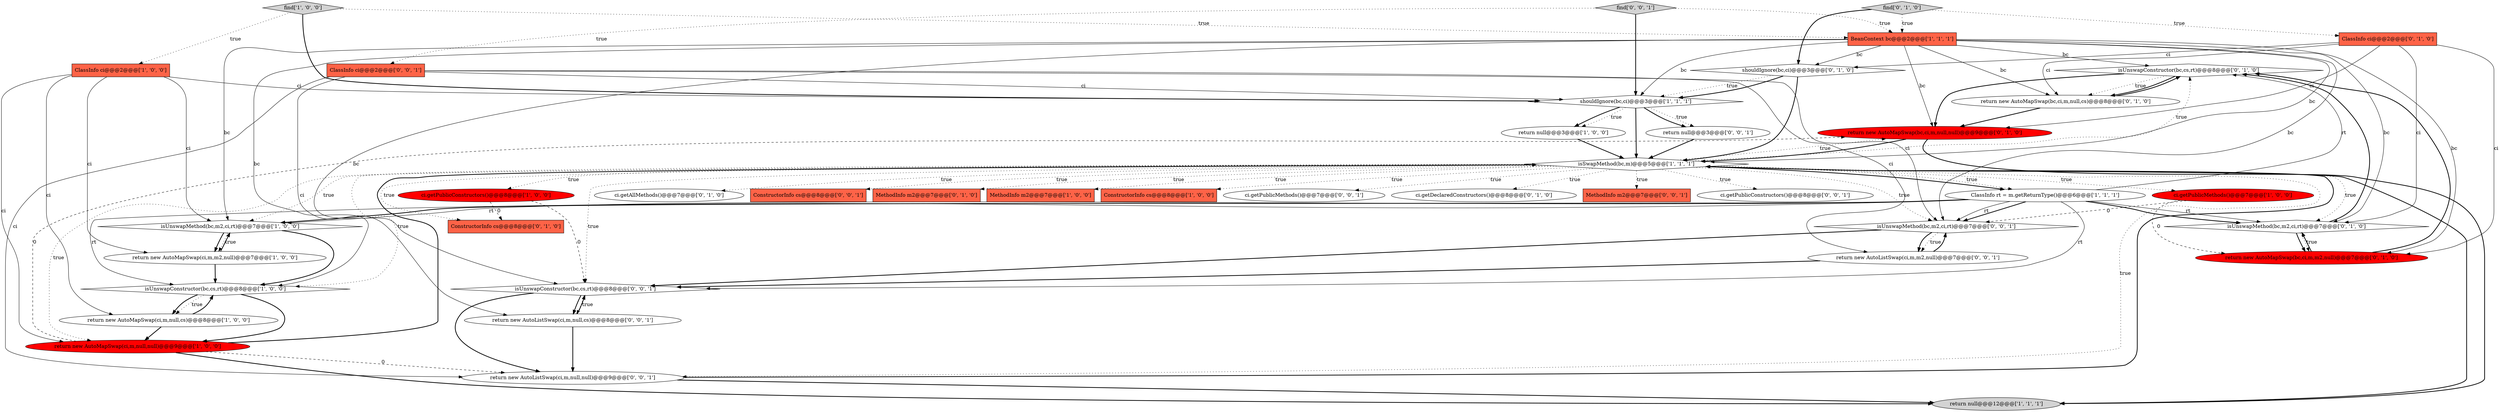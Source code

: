 digraph {
21 [style = filled, label = "isUnswapConstructor(bc,cs,rt)@@@8@@@['0', '1', '0']", fillcolor = white, shape = diamond image = "AAA0AAABBB2BBB"];
17 [style = filled, label = "ci.getAllMethods()@@@7@@@['0', '1', '0']", fillcolor = white, shape = ellipse image = "AAA0AAABBB2BBB"];
40 [style = filled, label = "isUnswapConstructor(bc,cs,rt)@@@8@@@['0', '0', '1']", fillcolor = white, shape = diamond image = "AAA0AAABBB3BBB"];
1 [style = filled, label = "isUnswapMethod(bc,m2,ci,rt)@@@7@@@['1', '0', '0']", fillcolor = white, shape = diamond image = "AAA0AAABBB1BBB"];
32 [style = filled, label = "return null@@@3@@@['0', '0', '1']", fillcolor = white, shape = ellipse image = "AAA0AAABBB3BBB"];
35 [style = filled, label = "return new AutoListSwap(ci,m,null,null)@@@9@@@['0', '0', '1']", fillcolor = white, shape = ellipse image = "AAA0AAABBB3BBB"];
34 [style = filled, label = "ConstructorInfo cs@@@8@@@['0', '0', '1']", fillcolor = tomato, shape = box image = "AAA0AAABBB3BBB"];
18 [style = filled, label = "shouldIgnore(bc,ci)@@@3@@@['0', '1', '0']", fillcolor = white, shape = diamond image = "AAA0AAABBB2BBB"];
28 [style = filled, label = "ConstructorInfo cs@@@8@@@['0', '1', '0']", fillcolor = tomato, shape = box image = "AAA1AAABBB2BBB"];
19 [style = filled, label = "MethodInfo m2@@@7@@@['0', '1', '0']", fillcolor = tomato, shape = box image = "AAA0AAABBB2BBB"];
23 [style = filled, label = "isUnswapMethod(bc,m2,ci,rt)@@@7@@@['0', '1', '0']", fillcolor = white, shape = diamond image = "AAA0AAABBB2BBB"];
5 [style = filled, label = "MethodInfo m2@@@7@@@['1', '0', '0']", fillcolor = tomato, shape = box image = "AAA0AAABBB1BBB"];
2 [style = filled, label = "ClassInfo ci@@@2@@@['1', '0', '0']", fillcolor = tomato, shape = box image = "AAA0AAABBB1BBB"];
8 [style = filled, label = "isSwapMethod(bc,m)@@@5@@@['1', '1', '1']", fillcolor = white, shape = diamond image = "AAA0AAABBB1BBB"];
6 [style = filled, label = "return new AutoMapSwap(ci,m,m2,null)@@@7@@@['1', '0', '0']", fillcolor = white, shape = ellipse image = "AAA0AAABBB1BBB"];
36 [style = filled, label = "return new AutoListSwap(ci,m,null,cs)@@@8@@@['0', '0', '1']", fillcolor = white, shape = ellipse image = "AAA0AAABBB3BBB"];
39 [style = filled, label = "isUnswapMethod(bc,m2,ci,rt)@@@7@@@['0', '0', '1']", fillcolor = white, shape = diamond image = "AAA0AAABBB3BBB"];
11 [style = filled, label = "ConstructorInfo cs@@@8@@@['1', '0', '0']", fillcolor = tomato, shape = box image = "AAA0AAABBB1BBB"];
27 [style = filled, label = "return new AutoMapSwap(bc,ci,m,null,cs)@@@8@@@['0', '1', '0']", fillcolor = white, shape = ellipse image = "AAA0AAABBB2BBB"];
3 [style = filled, label = "isUnswapConstructor(bc,cs,rt)@@@8@@@['1', '0', '0']", fillcolor = white, shape = diamond image = "AAA0AAABBB1BBB"];
25 [style = filled, label = "find['0', '1', '0']", fillcolor = lightgray, shape = diamond image = "AAA0AAABBB2BBB"];
26 [style = filled, label = "return new AutoMapSwap(bc,ci,m,m2,null)@@@7@@@['0', '1', '0']", fillcolor = red, shape = ellipse image = "AAA1AAABBB2BBB"];
7 [style = filled, label = "return null@@@3@@@['1', '0', '0']", fillcolor = white, shape = ellipse image = "AAA0AAABBB1BBB"];
24 [style = filled, label = "ClassInfo ci@@@2@@@['0', '1', '0']", fillcolor = tomato, shape = box image = "AAA0AAABBB2BBB"];
0 [style = filled, label = "find['1', '0', '0']", fillcolor = lightgray, shape = diamond image = "AAA0AAABBB1BBB"];
29 [style = filled, label = "ClassInfo ci@@@2@@@['0', '0', '1']", fillcolor = tomato, shape = box image = "AAA0AAABBB3BBB"];
13 [style = filled, label = "BeanContext bc@@@2@@@['1', '1', '1']", fillcolor = tomato, shape = box image = "AAA0AAABBB1BBB"];
9 [style = filled, label = "ci.getPublicMethods()@@@7@@@['1', '0', '0']", fillcolor = red, shape = ellipse image = "AAA1AAABBB1BBB"];
4 [style = filled, label = "return new AutoMapSwap(ci,m,null,cs)@@@8@@@['1', '0', '0']", fillcolor = white, shape = ellipse image = "AAA0AAABBB1BBB"];
16 [style = filled, label = "ci.getPublicConstructors()@@@8@@@['1', '0', '0']", fillcolor = red, shape = ellipse image = "AAA1AAABBB1BBB"];
38 [style = filled, label = "ci.getPublicMethods()@@@7@@@['0', '0', '1']", fillcolor = white, shape = ellipse image = "AAA0AAABBB3BBB"];
15 [style = filled, label = "return new AutoMapSwap(ci,m,null,null)@@@9@@@['1', '0', '0']", fillcolor = red, shape = ellipse image = "AAA1AAABBB1BBB"];
22 [style = filled, label = "ci.getDeclaredConstructors()@@@8@@@['0', '1', '0']", fillcolor = white, shape = ellipse image = "AAA0AAABBB2BBB"];
33 [style = filled, label = "MethodInfo m2@@@7@@@['0', '0', '1']", fillcolor = tomato, shape = box image = "AAA0AAABBB3BBB"];
10 [style = filled, label = "ClassInfo rt = m.getReturnType()@@@6@@@['1', '1', '1']", fillcolor = white, shape = ellipse image = "AAA0AAABBB1BBB"];
14 [style = filled, label = "shouldIgnore(bc,ci)@@@3@@@['1', '1', '1']", fillcolor = white, shape = diamond image = "AAA0AAABBB1BBB"];
37 [style = filled, label = "return new AutoListSwap(ci,m,m2,null)@@@7@@@['0', '0', '1']", fillcolor = white, shape = ellipse image = "AAA0AAABBB3BBB"];
12 [style = filled, label = "return null@@@12@@@['1', '1', '1']", fillcolor = lightgray, shape = ellipse image = "AAA0AAABBB1BBB"];
31 [style = filled, label = "find['0', '0', '1']", fillcolor = lightgray, shape = diamond image = "AAA0AAABBB3BBB"];
20 [style = filled, label = "return new AutoMapSwap(bc,ci,m,null,null)@@@9@@@['0', '1', '0']", fillcolor = red, shape = ellipse image = "AAA1AAABBB2BBB"];
30 [style = filled, label = "ci.getPublicConstructors()@@@8@@@['0', '0', '1']", fillcolor = white, shape = ellipse image = "AAA0AAABBB3BBB"];
29->14 [style = solid, label="ci"];
9->39 [style = dashed, label="0"];
6->3 [style = bold, label=""];
13->26 [style = solid, label="bc"];
8->28 [style = dotted, label="true"];
8->30 [style = dotted, label="true"];
14->32 [style = dotted, label="true"];
8->10 [style = bold, label=""];
4->15 [style = bold, label=""];
8->16 [style = dotted, label="true"];
2->6 [style = solid, label="ci"];
21->27 [style = dotted, label="true"];
40->36 [style = dotted, label="true"];
7->8 [style = bold, label=""];
2->4 [style = solid, label="ci"];
3->4 [style = bold, label=""];
14->7 [style = bold, label=""];
0->14 [style = bold, label=""];
10->39 [style = bold, label=""];
24->18 [style = solid, label="ci"];
14->7 [style = dotted, label="true"];
35->8 [style = bold, label=""];
8->22 [style = dotted, label="true"];
10->23 [style = solid, label="rt"];
1->6 [style = dotted, label="true"];
8->20 [style = dotted, label="true"];
16->28 [style = dashed, label="0"];
35->12 [style = bold, label=""];
10->39 [style = solid, label="rt"];
8->38 [style = dotted, label="true"];
31->14 [style = bold, label=""];
13->14 [style = solid, label="bc"];
4->3 [style = bold, label=""];
8->17 [style = dotted, label="true"];
8->23 [style = dotted, label="true"];
8->40 [style = dotted, label="true"];
29->36 [style = solid, label="ci"];
8->34 [style = dotted, label="true"];
13->27 [style = solid, label="bc"];
13->3 [style = solid, label="bc"];
29->35 [style = solid, label="ci"];
20->8 [style = bold, label=""];
10->40 [style = solid, label="rt"];
8->33 [style = dotted, label="true"];
13->20 [style = solid, label="bc"];
14->8 [style = bold, label=""];
2->1 [style = solid, label="ci"];
15->12 [style = bold, label=""];
36->35 [style = bold, label=""];
31->29 [style = dotted, label="true"];
10->1 [style = bold, label=""];
24->26 [style = solid, label="ci"];
27->20 [style = bold, label=""];
16->40 [style = dashed, label="0"];
24->27 [style = solid, label="ci"];
8->19 [style = dotted, label="true"];
39->37 [style = bold, label=""];
15->20 [style = dashed, label="0"];
13->21 [style = solid, label="bc"];
36->40 [style = bold, label=""];
40->35 [style = bold, label=""];
13->18 [style = solid, label="bc"];
8->21 [style = dotted, label="true"];
8->35 [style = dotted, label="true"];
21->27 [style = bold, label=""];
10->1 [style = solid, label="rt"];
13->39 [style = solid, label="bc"];
1->3 [style = bold, label=""];
25->18 [style = bold, label=""];
8->15 [style = dotted, label="true"];
8->39 [style = dotted, label="true"];
25->24 [style = dotted, label="true"];
10->3 [style = solid, label="rt"];
25->13 [style = dotted, label="true"];
13->1 [style = solid, label="bc"];
29->37 [style = solid, label="ci"];
8->3 [style = dotted, label="true"];
26->21 [style = bold, label=""];
15->35 [style = dashed, label="0"];
6->1 [style = bold, label=""];
39->37 [style = dotted, label="true"];
32->8 [style = bold, label=""];
1->6 [style = bold, label=""];
2->14 [style = solid, label="ci"];
40->36 [style = bold, label=""];
10->23 [style = bold, label=""];
39->40 [style = bold, label=""];
24->23 [style = solid, label="ci"];
9->26 [style = dashed, label="0"];
8->11 [style = dotted, label="true"];
31->13 [style = dotted, label="true"];
18->8 [style = bold, label=""];
8->9 [style = dotted, label="true"];
13->8 [style = solid, label="bc"];
14->32 [style = bold, label=""];
27->21 [style = bold, label=""];
15->8 [style = bold, label=""];
8->12 [style = bold, label=""];
37->39 [style = bold, label=""];
13->23 [style = solid, label="bc"];
0->13 [style = dotted, label="true"];
13->40 [style = solid, label="bc"];
23->26 [style = bold, label=""];
3->4 [style = dotted, label="true"];
3->15 [style = bold, label=""];
8->10 [style = dotted, label="true"];
29->39 [style = solid, label="ci"];
18->14 [style = dotted, label="true"];
2->15 [style = solid, label="ci"];
8->1 [style = dotted, label="true"];
24->20 [style = solid, label="ci"];
23->26 [style = dotted, label="true"];
21->20 [style = bold, label=""];
23->21 [style = bold, label=""];
8->5 [style = dotted, label="true"];
26->23 [style = bold, label=""];
20->12 [style = bold, label=""];
0->2 [style = dotted, label="true"];
10->21 [style = solid, label="rt"];
18->14 [style = bold, label=""];
37->40 [style = bold, label=""];
}
